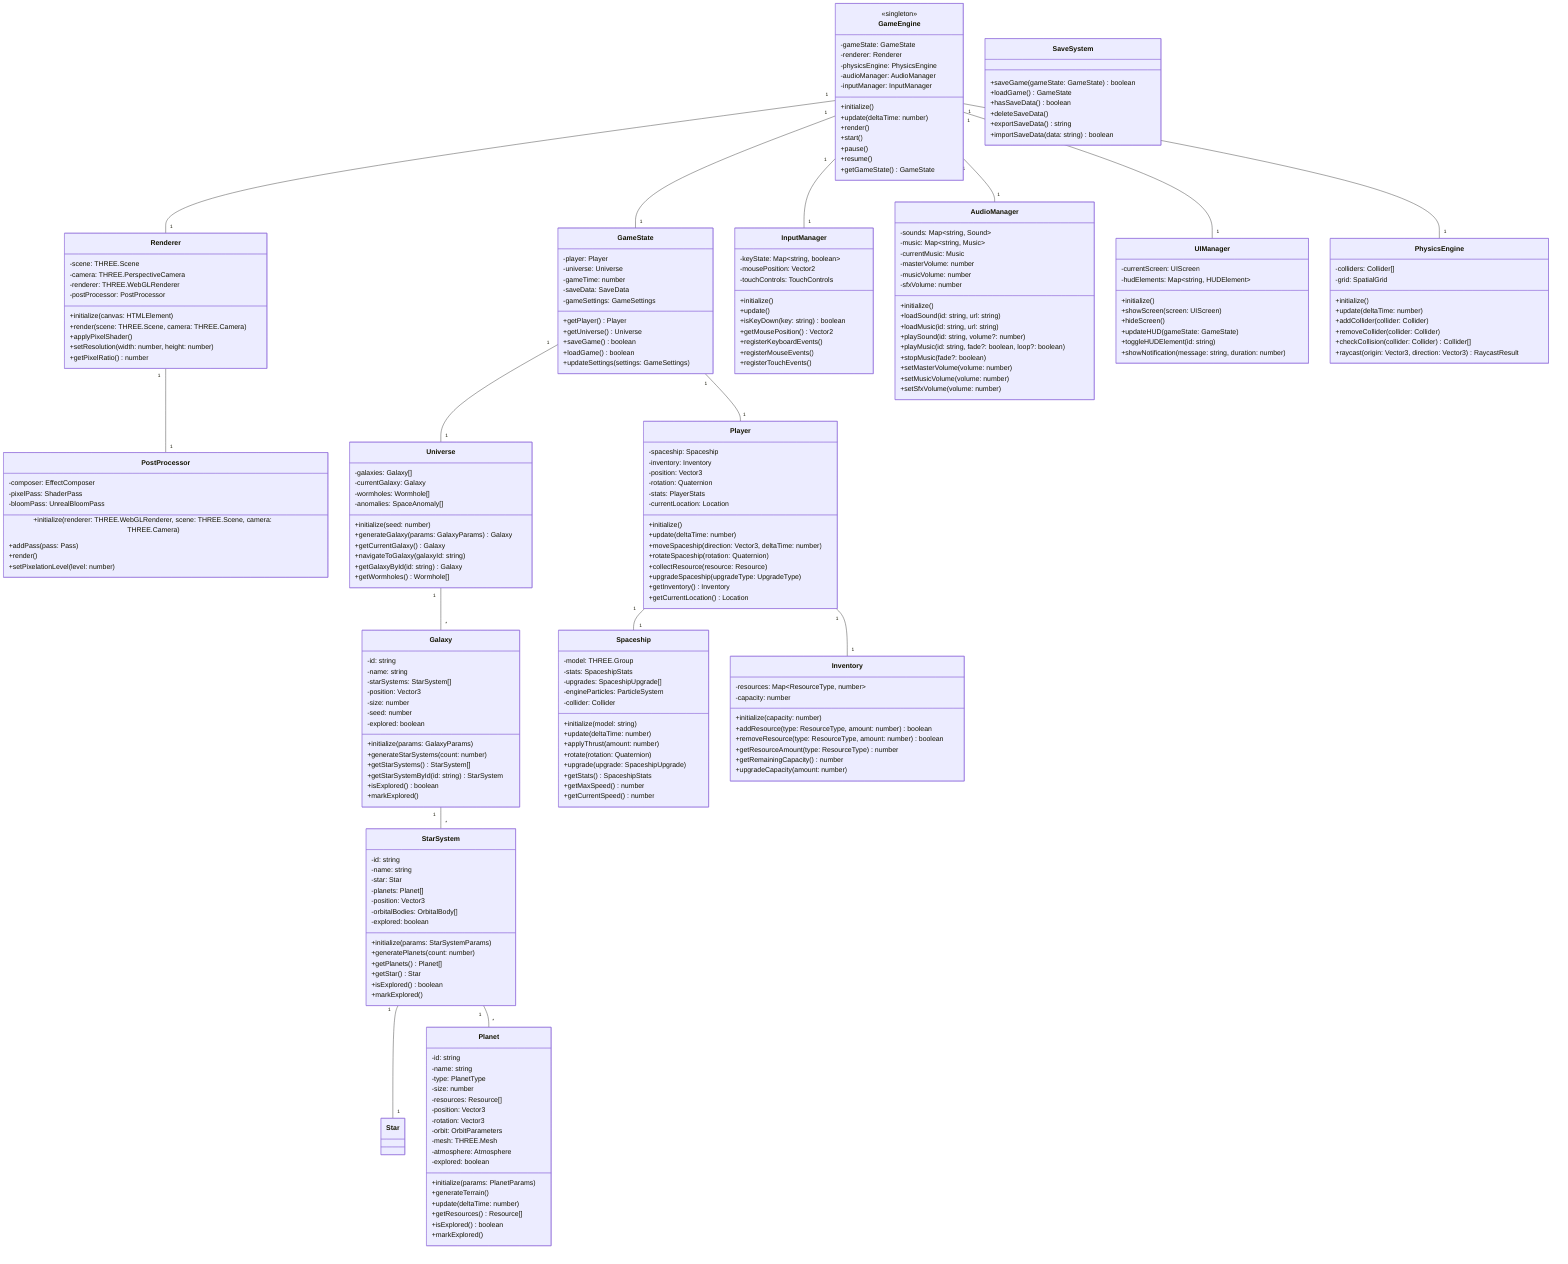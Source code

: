 classDiagram
    class GameEngine {
        <<singleton>>
        -gameState: GameState
        -renderer: Renderer
        -physicsEngine: PhysicsEngine
        -audioManager: AudioManager
        -inputManager: InputManager
        +initialize()
        +update(deltaTime: number)
        +render()
        +start()
        +pause()
        +resume()
        +getGameState() GameState
    }

    class GameState {
        -player: Player
        -universe: Universe
        -gameTime: number
        -saveData: SaveData
        -gameSettings: GameSettings
        +getPlayer() Player
        +getUniverse() Universe
        +saveGame() boolean
        +loadGame() boolean
        +updateSettings(settings: GameSettings)
    }

    class Renderer {
        -scene: THREE.Scene
        -camera: THREE.PerspectiveCamera
        -renderer: THREE.WebGLRenderer
        -postProcessor: PostProcessor
        +initialize(canvas: HTMLElement)
        +render(scene: THREE.Scene, camera: THREE.Camera)
        +applyPixelShader()
        +setResolution(width: number, height: number)
        +getPixelRatio() number
    }

    class PostProcessor {
        -composer: EffectComposer
        -pixelPass: ShaderPass
        -bloomPass: UnrealBloomPass
        +initialize(renderer: THREE.WebGLRenderer, scene: THREE.Scene, camera: THREE.Camera)
        +addPass(pass: Pass)
        +render()
        +setPixelationLevel(level: number)
    }

    class Universe {
        -galaxies: Galaxy[]
        -currentGalaxy: Galaxy
        -wormholes: Wormhole[]
        -anomalies: SpaceAnomaly[]
        +initialize(seed: number)
        +generateGalaxy(params: GalaxyParams) Galaxy
        +getCurrentGalaxy() Galaxy
        +navigateToGalaxy(galaxyId: string)
        +getGalaxyById(id: string) Galaxy
        +getWormholes() Wormhole[]
    }

    class Galaxy {
        -id: string
        -name: string
        -starSystems: StarSystem[]
        -position: Vector3
        -size: number
        -seed: number
        -explored: boolean
        +initialize(params: GalaxyParams)
        +generateStarSystems(count: number)
        +getStarSystems() StarSystem[]
        +getStarSystemById(id: string) StarSystem
        +isExplored() boolean
        +markExplored()
    }

    class StarSystem {
        -id: string
        -name: string
        -star: Star
        -planets: Planet[]
        -position: Vector3
        -orbitalBodies: OrbitalBody[]
        -explored: boolean
        +initialize(params: StarSystemParams)
        +generatePlanets(count: number)
        +getPlanets() Planet[]
        +getStar() Star
        +isExplored() boolean
        +markExplored()
    }

    class Planet {
        -id: string
        -name: string
        -type: PlanetType
        -size: number
        -resources: Resource[]
        -position: Vector3
        -rotation: Vector3
        -orbit: OrbitParameters
        -mesh: THREE.Mesh
        -atmosphere: Atmosphere
        -explored: boolean
        +initialize(params: PlanetParams)
        +generateTerrain()
        +update(deltaTime: number)
        +getResources() Resource[]
        +isExplored() boolean
        +markExplored()
    }

    class Player {
        -spaceship: Spaceship
        -inventory: Inventory
        -position: Vector3
        -rotation: Quaternion
        -stats: PlayerStats
        -currentLocation: Location
        +initialize()
        +update(deltaTime: number)
        +moveSpaceship(direction: Vector3, deltaTime: number)
        +rotateSpaceship(rotation: Quaternion)
        +collectResource(resource: Resource)
        +upgradeSpaceship(upgradeType: UpgradeType)
        +getInventory() Inventory
        +getCurrentLocation() Location
    }

    class Spaceship {
        -model: THREE.Group
        -stats: SpaceshipStats
        -upgrades: SpaceshipUpgrade[]
        -engineParticles: ParticleSystem
        -collider: Collider
        +initialize(model: string)
        +update(deltaTime: number)
        +applyThrust(amount: number)
        +rotate(rotation: Quaternion)
        +upgrade(upgrade: SpaceshipUpgrade)
        +getStats() SpaceshipStats
        +getMaxSpeed() number
        +getCurrentSpeed() number
    }

    class Inventory {
        -resources: Map~ResourceType, number~
        -capacity: number
        +initialize(capacity: number)
        +addResource(type: ResourceType, amount: number) boolean
        +removeResource(type: ResourceType, amount: number) boolean
        +getResourceAmount(type: ResourceType) number
        +getRemainingCapacity() number
        +upgradeCapacity(amount: number)
    }

    class InputManager {
        -keyState: Map~string, boolean~
        -mousePosition: Vector2
        -touchControls: TouchControls
        +initialize()
        +update()
        +isKeyDown(key: string) boolean
        +getMousePosition() Vector2
        +registerKeyboardEvents()
        +registerMouseEvents()
        +registerTouchEvents()
    }

    class AudioManager {
        -sounds: Map~string, Sound~
        -music: Map~string, Music~
        -currentMusic: Music
        -masterVolume: number
        -musicVolume: number
        -sfxVolume: number
        +initialize()
        +loadSound(id: string, url: string)
        +loadMusic(id: string, url: string)
        +playSound(id: string, volume?: number)
        +playMusic(id: string, fade?: boolean, loop?: boolean)
        +stopMusic(fade?: boolean)
        +setMasterVolume(volume: number)
        +setMusicVolume(volume: number)
        +setSfxVolume(volume: number)
    }

    class UIManager {
        -currentScreen: UIScreen
        -hudElements: Map~string, HUDElement~
        +initialize()
        +showScreen(screen: UIScreen)
        +hideScreen()
        +updateHUD(gameState: GameState)
        +toggleHUDElement(id: string)
        +showNotification(message: string, duration: number)
    }

    class SaveSystem {
        +saveGame(gameState: GameState) boolean
        +loadGame() GameState
        +hasSaveData() boolean
        +deleteSaveData()
        +exportSaveData() string
        +importSaveData(data: string) boolean
    }

    class PhysicsEngine {
        -colliders: Collider[]
        -grid: SpatialGrid
        +initialize()
        +update(deltaTime: number)
        +addCollider(collider: Collider)
        +removeCollider(collider: Collider)
        +checkCollision(collider: Collider) Collider[]
        +raycast(origin: Vector3, direction: Vector3) RaycastResult
    }

    GameEngine "1" -- "1" GameState
    GameEngine "1" -- "1" Renderer
    GameEngine "1" -- "1" PhysicsEngine
    GameEngine "1" -- "1" AudioManager
    GameEngine "1" -- "1" InputManager
    GameEngine "1" -- "1" UIManager
    GameState "1" -- "1" Player
    GameState "1" -- "1" Universe
    Universe "1" -- "*" Galaxy
    Galaxy "1" -- "*" StarSystem
    StarSystem "1" -- "1" Star
    StarSystem "1" -- "*" Planet
    Player "1" -- "1" Spaceship
    Player "1" -- "1" Inventory
    Renderer "1" -- "1" PostProcessor